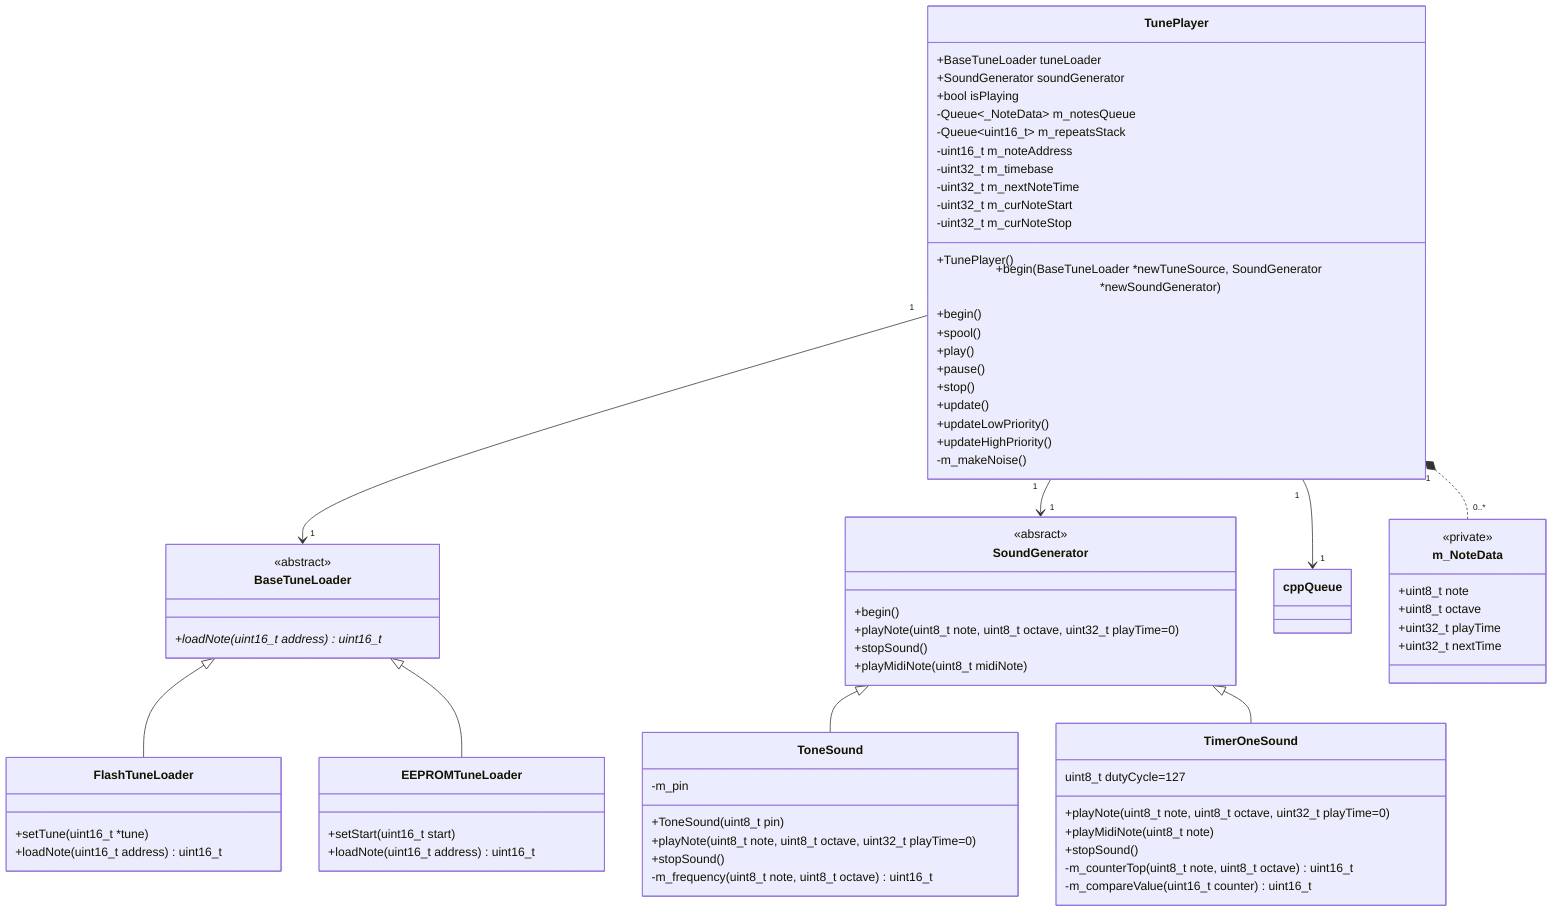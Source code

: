 classDiagram
    BaseTuneLoader <|-- FlashTuneLoader
    BaseTuneLoader <|-- EEPROMTuneLoader
    SoundGenerator <|-- ToneSound
    SoundGenerator <|-- TimerOneSound
    TunePlayer "1" --> "1" BaseTuneLoader
    TunePlayer "1" --> "1" SoundGenerator
    TunePlayer "1" --> "1" cppQueue
    TunePlayer "1" *.. "0..*" m_NoteData

    class BaseTuneLoader {
        <<abstract>>
        +loadNote(uint16_t address)* uint16_t
    }

    class FlashTuneLoader {
        +setTune(uint16_t *tune)
        +loadNote(uint16_t address) uint16_t
    }

    class EEPROMTuneLoader {
        +setStart(uint16_t start)
        +loadNote(uint16_t address) uint16_t
    }

    class SoundGenerator {
        <<absract>>
        +begin()
        +playNote(uint8_t note, uint8_t octave, uint32_t playTime=0)
        +stopSound()
        +playMidiNote(uint8_t midiNote)
    }

    class ToneSound {
        +ToneSound(uint8_t pin)
        +playNote(uint8_t note, uint8_t octave, uint32_t playTime=0)
        +stopSound()
        -m_frequency(uint8_t note, uint8_t octave) uint16_t
        -m_pin
    }

    class TimerOneSound {
        uint8_t dutyCycle=127
        +playNote(uint8_t note, uint8_t octave, uint32_t playTime=0)
        +playMidiNote(uint8_t note)
        +stopSound()
        -m_counterTop(uint8_t note, uint8_t octave) uint16_t
        -m_compareValue(uint16_t counter) uint16_t
    }

    class TunePlayer {
        +BaseTuneLoader tuneLoader
        +SoundGenerator soundGenerator
        +bool isPlaying
        -Queue~_NoteData~ m_notesQueue
        -Queue~uint16_t~ m_repeatsStack
        -uint16_t m_noteAddress
        -uint32_t m_timebase
        -uint32_t m_nextNoteTime
        -uint32_t m_curNoteStart
        -uint32_t m_curNoteStop
        +TunePlayer()
        +begin(BaseTuneLoader *newTuneSource, SoundGenerator *newSoundGenerator)
        +begin()
        +spool()
        +play()
        +pause()
        +stop()
        +update()
        +updateLowPriority()
        +updateHighPriority()
        -m_makeNoise()
    }

    class m_NoteData {
        <<private>>
        +uint8_t note
        +uint8_t octave
        +uint32_t playTime
        +uint32_t nextTime
    }